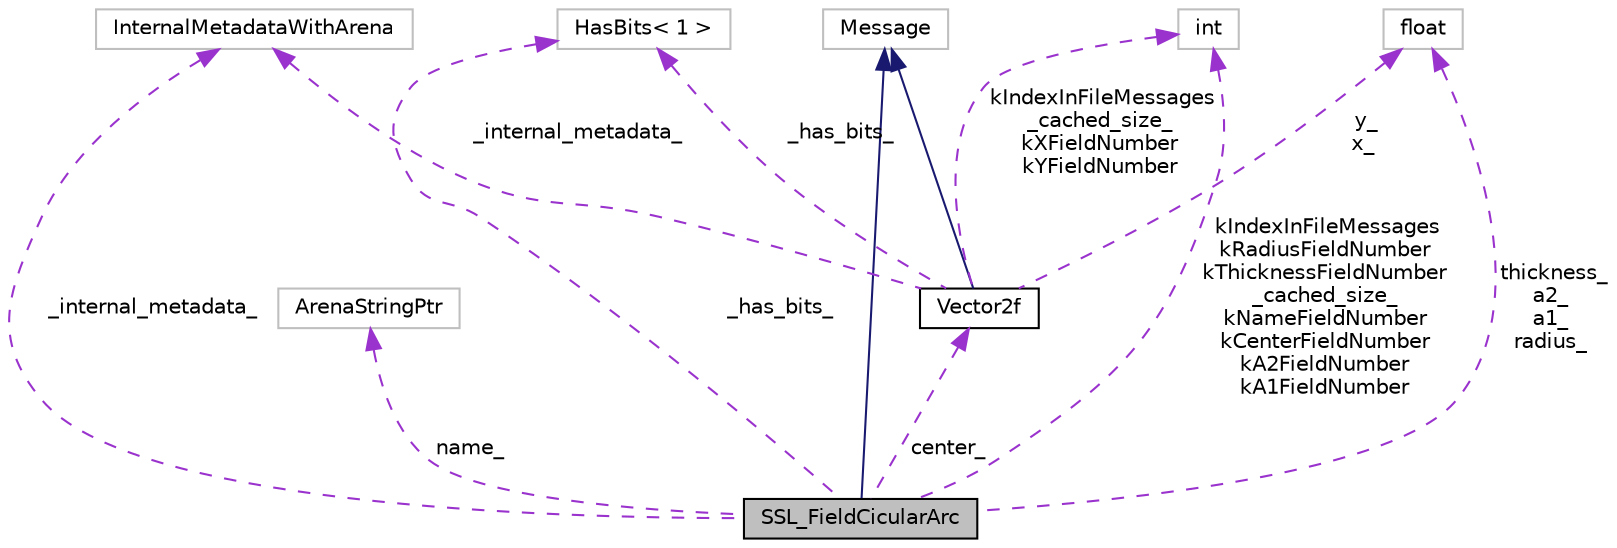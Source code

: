 digraph "SSL_FieldCicularArc"
{
 // INTERACTIVE_SVG=YES
  edge [fontname="Helvetica",fontsize="10",labelfontname="Helvetica",labelfontsize="10"];
  node [fontname="Helvetica",fontsize="10",shape=record];
  Node1 [label="SSL_FieldCicularArc",height=0.2,width=0.4,color="black", fillcolor="grey75", style="filled", fontcolor="black"];
  Node2 -> Node1 [dir="back",color="midnightblue",fontsize="10",style="solid",fontname="Helvetica"];
  Node2 [label="Message",height=0.2,width=0.4,color="grey75", fillcolor="white", style="filled"];
  Node3 -> Node1 [dir="back",color="darkorchid3",fontsize="10",style="dashed",label=" name_" ,fontname="Helvetica"];
  Node3 [label="ArenaStringPtr",height=0.2,width=0.4,color="grey75", fillcolor="white", style="filled"];
  Node4 -> Node1 [dir="back",color="darkorchid3",fontsize="10",style="dashed",label=" _has_bits_" ,fontname="Helvetica"];
  Node4 [label="HasBits\< 1 \>",height=0.2,width=0.4,color="grey75", fillcolor="white", style="filled"];
  Node5 -> Node1 [dir="back",color="darkorchid3",fontsize="10",style="dashed",label=" _internal_metadata_" ,fontname="Helvetica"];
  Node5 [label="InternalMetadataWithArena",height=0.2,width=0.4,color="grey75", fillcolor="white", style="filled"];
  Node6 -> Node1 [dir="back",color="darkorchid3",fontsize="10",style="dashed",label=" thickness_\na2_\na1_\nradius_" ,fontname="Helvetica"];
  Node6 [label="float",height=0.2,width=0.4,color="grey75", fillcolor="white", style="filled"];
  Node7 -> Node1 [dir="back",color="darkorchid3",fontsize="10",style="dashed",label=" center_" ,fontname="Helvetica"];
  Node7 [label="Vector2f",height=0.2,width=0.4,color="black", fillcolor="white", style="filled",URL="$da/dc2/class_vector2f.html"];
  Node2 -> Node7 [dir="back",color="midnightblue",fontsize="10",style="solid",fontname="Helvetica"];
  Node4 -> Node7 [dir="back",color="darkorchid3",fontsize="10",style="dashed",label=" _has_bits_" ,fontname="Helvetica"];
  Node5 -> Node7 [dir="back",color="darkorchid3",fontsize="10",style="dashed",label=" _internal_metadata_" ,fontname="Helvetica"];
  Node6 -> Node7 [dir="back",color="darkorchid3",fontsize="10",style="dashed",label=" y_\nx_" ,fontname="Helvetica"];
  Node8 -> Node7 [dir="back",color="darkorchid3",fontsize="10",style="dashed",label=" kIndexInFileMessages\n_cached_size_\nkXFieldNumber\nkYFieldNumber" ,fontname="Helvetica"];
  Node8 [label="int",height=0.2,width=0.4,color="grey75", fillcolor="white", style="filled"];
  Node8 -> Node1 [dir="back",color="darkorchid3",fontsize="10",style="dashed",label=" kIndexInFileMessages\nkRadiusFieldNumber\nkThicknessFieldNumber\n_cached_size_\nkNameFieldNumber\nkCenterFieldNumber\nkA2FieldNumber\nkA1FieldNumber" ,fontname="Helvetica"];
}
